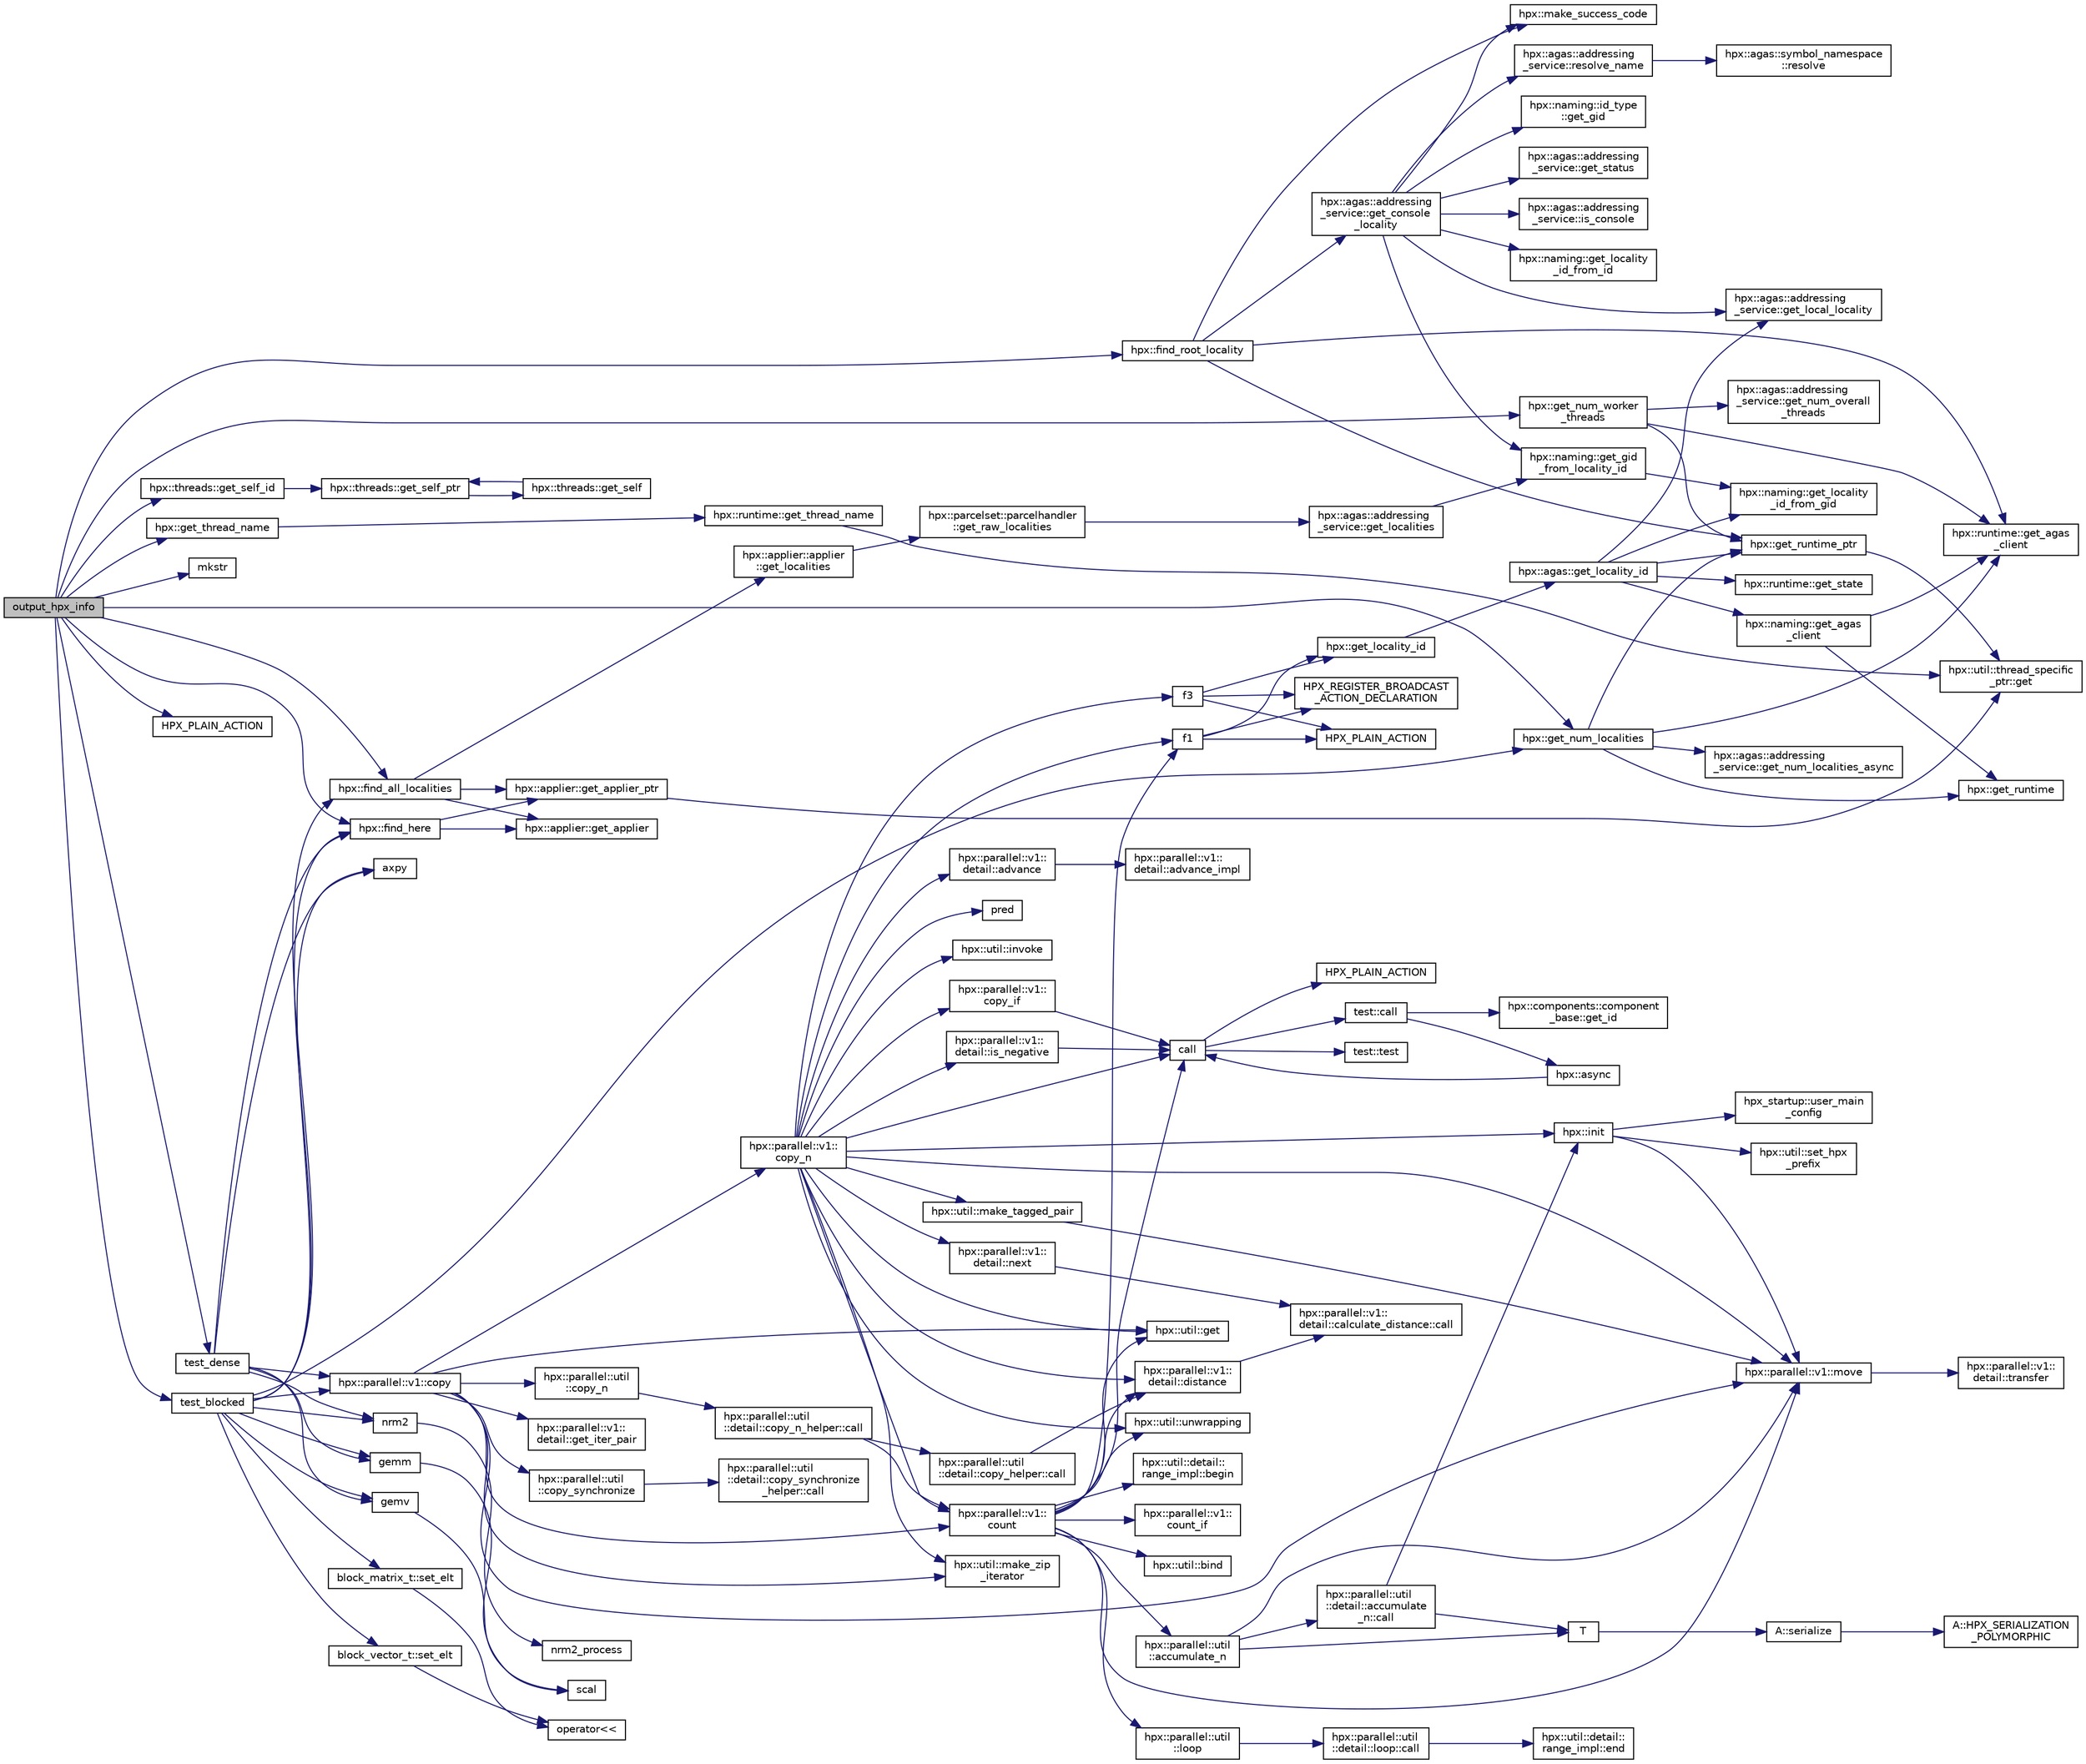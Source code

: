 digraph "output_hpx_info"
{
  edge [fontname="Helvetica",fontsize="10",labelfontname="Helvetica",labelfontsize="10"];
  node [fontname="Helvetica",fontsize="10",shape=record];
  rankdir="LR";
  Node118 [label="output_hpx_info",height=0.2,width=0.4,color="black", fillcolor="grey75", style="filled", fontcolor="black"];
  Node118 -> Node119 [color="midnightblue",fontsize="10",style="solid",fontname="Helvetica"];
  Node119 [label="hpx::get_num_localities",height=0.2,width=0.4,color="black", fillcolor="white", style="filled",URL="$d8/d83/namespacehpx.html#a8e7953a6163ccfab68ebf6e708b45615",tooltip="Asynchronously return the number of localities which are currently registered for the running applica..."];
  Node119 -> Node120 [color="midnightblue",fontsize="10",style="solid",fontname="Helvetica"];
  Node120 [label="hpx::get_runtime_ptr",height=0.2,width=0.4,color="black", fillcolor="white", style="filled",URL="$d8/d83/namespacehpx.html#af29daf2bb3e01b4d6495a1742b6cce64"];
  Node120 -> Node121 [color="midnightblue",fontsize="10",style="solid",fontname="Helvetica"];
  Node121 [label="hpx::util::thread_specific\l_ptr::get",height=0.2,width=0.4,color="black", fillcolor="white", style="filled",URL="$d4/d4c/structhpx_1_1util_1_1thread__specific__ptr.html#a3b27d8520710478aa41d1f74206bdba9"];
  Node119 -> Node122 [color="midnightblue",fontsize="10",style="solid",fontname="Helvetica"];
  Node122 [label="hpx::get_runtime",height=0.2,width=0.4,color="black", fillcolor="white", style="filled",URL="$d8/d83/namespacehpx.html#aef902cc6c7dd3b9fbadf34d1e850a070"];
  Node119 -> Node123 [color="midnightblue",fontsize="10",style="solid",fontname="Helvetica"];
  Node123 [label="hpx::runtime::get_agas\l_client",height=0.2,width=0.4,color="black", fillcolor="white", style="filled",URL="$d0/d7b/classhpx_1_1runtime.html#aeb5dddd30d6b9861669af8ad44d1a96a"];
  Node119 -> Node124 [color="midnightblue",fontsize="10",style="solid",fontname="Helvetica"];
  Node124 [label="hpx::agas::addressing\l_service::get_num_localities_async",height=0.2,width=0.4,color="black", fillcolor="white", style="filled",URL="$db/d58/structhpx_1_1agas_1_1addressing__service.html#a58ab179aa064fcb808a90d22e3b058f4",tooltip="Query for the number of all known localities. "];
  Node118 -> Node125 [color="midnightblue",fontsize="10",style="solid",fontname="Helvetica"];
  Node125 [label="hpx::find_here",height=0.2,width=0.4,color="black", fillcolor="white", style="filled",URL="$d8/d83/namespacehpx.html#af07c1b6e26bcdfb1138643a1a2133cf4",tooltip="Return the global id representing this locality. "];
  Node125 -> Node126 [color="midnightblue",fontsize="10",style="solid",fontname="Helvetica"];
  Node126 [label="hpx::applier::get_applier_ptr",height=0.2,width=0.4,color="black", fillcolor="white", style="filled",URL="$d8/dcb/namespacehpx_1_1applier.html#a617483cf2b77ad3a0aa428ade7b35299"];
  Node126 -> Node121 [color="midnightblue",fontsize="10",style="solid",fontname="Helvetica"];
  Node125 -> Node127 [color="midnightblue",fontsize="10",style="solid",fontname="Helvetica"];
  Node127 [label="hpx::applier::get_applier",height=0.2,width=0.4,color="black", fillcolor="white", style="filled",URL="$d8/dcb/namespacehpx_1_1applier.html#aba1147ab54a476403b37f20a39b1e239"];
  Node118 -> Node128 [color="midnightblue",fontsize="10",style="solid",fontname="Helvetica"];
  Node128 [label="hpx::find_root_locality",height=0.2,width=0.4,color="black", fillcolor="white", style="filled",URL="$d8/d83/namespacehpx.html#a91f701414a6c667c3b58a2e50b93ad0a",tooltip="Return the global id representing the root locality. "];
  Node128 -> Node120 [color="midnightblue",fontsize="10",style="solid",fontname="Helvetica"];
  Node128 -> Node123 [color="midnightblue",fontsize="10",style="solid",fontname="Helvetica"];
  Node128 -> Node129 [color="midnightblue",fontsize="10",style="solid",fontname="Helvetica"];
  Node129 [label="hpx::agas::addressing\l_service::get_console\l_locality",height=0.2,width=0.4,color="black", fillcolor="white", style="filled",URL="$db/d58/structhpx_1_1agas_1_1addressing__service.html#aae7aeb51157efaed2271de8e0b49e917",tooltip="Get locality locality_id of the console locality. "];
  Node129 -> Node130 [color="midnightblue",fontsize="10",style="solid",fontname="Helvetica"];
  Node130 [label="hpx::agas::addressing\l_service::get_status",height=0.2,width=0.4,color="black", fillcolor="white", style="filled",URL="$db/d58/structhpx_1_1agas_1_1addressing__service.html#a4d0305db2b63435b0418e4603b70533d"];
  Node129 -> Node131 [color="midnightblue",fontsize="10",style="solid",fontname="Helvetica"];
  Node131 [label="hpx::make_success_code",height=0.2,width=0.4,color="black", fillcolor="white", style="filled",URL="$d8/d83/namespacehpx.html#a0e8512a8f49e2a6c8185061181419d8f",tooltip="Returns error_code(hpx::success, \"success\", mode). "];
  Node129 -> Node132 [color="midnightblue",fontsize="10",style="solid",fontname="Helvetica"];
  Node132 [label="hpx::agas::addressing\l_service::is_console",height=0.2,width=0.4,color="black", fillcolor="white", style="filled",URL="$db/d58/structhpx_1_1agas_1_1addressing__service.html#aab78f53372b45edb3de49e2030af215b",tooltip="Returns whether this addressing_service represents the console locality. "];
  Node129 -> Node133 [color="midnightblue",fontsize="10",style="solid",fontname="Helvetica"];
  Node133 [label="hpx::agas::addressing\l_service::get_local_locality",height=0.2,width=0.4,color="black", fillcolor="white", style="filled",URL="$db/d58/structhpx_1_1agas_1_1addressing__service.html#ab52c19a37c2a7a006c6c15f90ad0539c"];
  Node129 -> Node134 [color="midnightblue",fontsize="10",style="solid",fontname="Helvetica"];
  Node134 [label="hpx::naming::get_gid\l_from_locality_id",height=0.2,width=0.4,color="black", fillcolor="white", style="filled",URL="$d4/dc9/namespacehpx_1_1naming.html#ae50a3ecdb5854b6a25a556ebc9830541"];
  Node134 -> Node135 [color="midnightblue",fontsize="10",style="solid",fontname="Helvetica"];
  Node135 [label="hpx::naming::get_locality\l_id_from_gid",height=0.2,width=0.4,color="black", fillcolor="white", style="filled",URL="$d4/dc9/namespacehpx_1_1naming.html#a7fd43037784560bd04fda9b49e33529f"];
  Node129 -> Node136 [color="midnightblue",fontsize="10",style="solid",fontname="Helvetica"];
  Node136 [label="hpx::agas::addressing\l_service::resolve_name",height=0.2,width=0.4,color="black", fillcolor="white", style="filled",URL="$db/d58/structhpx_1_1agas_1_1addressing__service.html#a958dcde257f99d445f7d9cafa6d55fbe"];
  Node136 -> Node137 [color="midnightblue",fontsize="10",style="solid",fontname="Helvetica"];
  Node137 [label="hpx::agas::symbol_namespace\l::resolve",height=0.2,width=0.4,color="black", fillcolor="white", style="filled",URL="$dd/d5e/structhpx_1_1agas_1_1symbol__namespace.html#a6e3738ab07d37cf31822ab6044e856e8"];
  Node129 -> Node138 [color="midnightblue",fontsize="10",style="solid",fontname="Helvetica"];
  Node138 [label="hpx::naming::get_locality\l_id_from_id",height=0.2,width=0.4,color="black", fillcolor="white", style="filled",URL="$d4/dc9/namespacehpx_1_1naming.html#af568527a84c2ea192f494afa8a236e8c"];
  Node129 -> Node139 [color="midnightblue",fontsize="10",style="solid",fontname="Helvetica"];
  Node139 [label="hpx::naming::id_type\l::get_gid",height=0.2,width=0.4,color="black", fillcolor="white", style="filled",URL="$db/dee/structhpx_1_1naming_1_1id__type.html#a0375af42ca6b0ff79e627d91bfae571b"];
  Node128 -> Node131 [color="midnightblue",fontsize="10",style="solid",fontname="Helvetica"];
  Node118 -> Node140 [color="midnightblue",fontsize="10",style="solid",fontname="Helvetica"];
  Node140 [label="hpx::find_all_localities",height=0.2,width=0.4,color="black", fillcolor="white", style="filled",URL="$d8/d83/namespacehpx.html#a820f6ca4310861d4f6390cbd066c659b",tooltip="Return the list of global ids representing all localities available to this application. "];
  Node140 -> Node126 [color="midnightblue",fontsize="10",style="solid",fontname="Helvetica"];
  Node140 -> Node127 [color="midnightblue",fontsize="10",style="solid",fontname="Helvetica"];
  Node140 -> Node141 [color="midnightblue",fontsize="10",style="solid",fontname="Helvetica"];
  Node141 [label="hpx::applier::applier\l::get_localities",height=0.2,width=0.4,color="black", fillcolor="white", style="filled",URL="$da/dcb/classhpx_1_1applier_1_1applier.html#a1d4a6d6d2a6e941d365075f597ce590f"];
  Node141 -> Node142 [color="midnightblue",fontsize="10",style="solid",fontname="Helvetica"];
  Node142 [label="hpx::parcelset::parcelhandler\l::get_raw_localities",height=0.2,width=0.4,color="black", fillcolor="white", style="filled",URL="$d4/d2f/classhpx_1_1parcelset_1_1parcelhandler.html#ac4cb84a74380ddbab1039ad7ab672007"];
  Node142 -> Node143 [color="midnightblue",fontsize="10",style="solid",fontname="Helvetica"];
  Node143 [label="hpx::agas::addressing\l_service::get_localities",height=0.2,width=0.4,color="black", fillcolor="white", style="filled",URL="$db/d58/structhpx_1_1agas_1_1addressing__service.html#a3d263988f86b2a4c26dbb8d734540a5a",tooltip="Query for the locality_ids of all known localities. "];
  Node143 -> Node134 [color="midnightblue",fontsize="10",style="solid",fontname="Helvetica"];
  Node118 -> Node144 [color="midnightblue",fontsize="10",style="solid",fontname="Helvetica"];
  Node144 [label="mkstr",height=0.2,width=0.4,color="black", fillcolor="white", style="filled",URL="$d5/d92/defs_8hh.html#acbba818dcead430e9e1292030264192d"];
  Node118 -> Node145 [color="midnightblue",fontsize="10",style="solid",fontname="Helvetica"];
  Node145 [label="hpx::get_num_worker\l_threads",height=0.2,width=0.4,color="black", fillcolor="white", style="filled",URL="$d8/d83/namespacehpx.html#ae0cb050327ed37e6863061bd1761409e",tooltip="Return the number of worker OS- threads used to execute HPX threads. "];
  Node145 -> Node120 [color="midnightblue",fontsize="10",style="solid",fontname="Helvetica"];
  Node145 -> Node123 [color="midnightblue",fontsize="10",style="solid",fontname="Helvetica"];
  Node145 -> Node146 [color="midnightblue",fontsize="10",style="solid",fontname="Helvetica"];
  Node146 [label="hpx::agas::addressing\l_service::get_num_overall\l_threads",height=0.2,width=0.4,color="black", fillcolor="white", style="filled",URL="$db/d58/structhpx_1_1agas_1_1addressing__service.html#a55800470ad2b28e283653df58d59ec49"];
  Node118 -> Node147 [color="midnightblue",fontsize="10",style="solid",fontname="Helvetica"];
  Node147 [label="hpx::threads::get_self_id",height=0.2,width=0.4,color="black", fillcolor="white", style="filled",URL="$d7/d28/namespacehpx_1_1threads.html#afafe0f900b9fac3d4ed3c747625c1cfe"];
  Node147 -> Node148 [color="midnightblue",fontsize="10",style="solid",fontname="Helvetica"];
  Node148 [label="hpx::threads::get_self_ptr",height=0.2,width=0.4,color="black", fillcolor="white", style="filled",URL="$d7/d28/namespacehpx_1_1threads.html#a22877ae347ad884cde3a51397dad6c53"];
  Node148 -> Node149 [color="midnightblue",fontsize="10",style="solid",fontname="Helvetica"];
  Node149 [label="hpx::threads::get_self",height=0.2,width=0.4,color="black", fillcolor="white", style="filled",URL="$d7/d28/namespacehpx_1_1threads.html#a07daf4d6d29233f20d66d41ab7b5b8e8"];
  Node149 -> Node148 [color="midnightblue",fontsize="10",style="solid",fontname="Helvetica"];
  Node118 -> Node150 [color="midnightblue",fontsize="10",style="solid",fontname="Helvetica"];
  Node150 [label="hpx::get_thread_name",height=0.2,width=0.4,color="black", fillcolor="white", style="filled",URL="$d8/d83/namespacehpx.html#aaa2a7b43b2655775e3811d5a3f9c0f5e",tooltip="Return the name of the calling thread. "];
  Node150 -> Node151 [color="midnightblue",fontsize="10",style="solid",fontname="Helvetica"];
  Node151 [label="hpx::runtime::get_thread_name",height=0.2,width=0.4,color="black", fillcolor="white", style="filled",URL="$d0/d7b/classhpx_1_1runtime.html#adeb6fca03ce5ab9019872891481aa31f",tooltip="Return the name of the calling thread. "];
  Node151 -> Node121 [color="midnightblue",fontsize="10",style="solid",fontname="Helvetica"];
  Node118 -> Node152 [color="midnightblue",fontsize="10",style="solid",fontname="Helvetica"];
  Node152 [label="HPX_PLAIN_ACTION",height=0.2,width=0.4,color="black", fillcolor="white", style="filled",URL="$d9/d0f/main_8cc.html#a3746d6153b6f113ec012c8cb955ee3a1"];
  Node118 -> Node153 [color="midnightblue",fontsize="10",style="solid",fontname="Helvetica"];
  Node153 [label="test_dense",height=0.2,width=0.4,color="black", fillcolor="white", style="filled",URL="$d6/d96/tests_8cc.html#afc18472d3b5d5c43c321bab65a841aec"];
  Node153 -> Node125 [color="midnightblue",fontsize="10",style="solid",fontname="Helvetica"];
  Node153 -> Node154 [color="midnightblue",fontsize="10",style="solid",fontname="Helvetica"];
  Node154 [label="hpx::parallel::v1::copy",height=0.2,width=0.4,color="black", fillcolor="white", style="filled",URL="$db/db9/namespacehpx_1_1parallel_1_1v1.html#a502f993845638113034b4a1629b7a3c7"];
  Node154 -> Node155 [color="midnightblue",fontsize="10",style="solid",fontname="Helvetica"];
  Node155 [label="hpx::parallel::v1::\lcopy_n",height=0.2,width=0.4,color="black", fillcolor="white", style="filled",URL="$db/db9/namespacehpx_1_1parallel_1_1v1.html#a62b381b00123e950f7cd81ae9b16c4a6"];
  Node155 -> Node156 [color="midnightblue",fontsize="10",style="solid",fontname="Helvetica"];
  Node156 [label="hpx::util::make_tagged_pair",height=0.2,width=0.4,color="black", fillcolor="white", style="filled",URL="$df/dad/namespacehpx_1_1util.html#afa71e8b7f4f559051a5ff14a508c543c"];
  Node156 -> Node157 [color="midnightblue",fontsize="10",style="solid",fontname="Helvetica"];
  Node157 [label="hpx::parallel::v1::move",height=0.2,width=0.4,color="black", fillcolor="white", style="filled",URL="$db/db9/namespacehpx_1_1parallel_1_1v1.html#aa7c4ede081ce786c9d1eb1adff495cfc"];
  Node157 -> Node158 [color="midnightblue",fontsize="10",style="solid",fontname="Helvetica"];
  Node158 [label="hpx::parallel::v1::\ldetail::transfer",height=0.2,width=0.4,color="black", fillcolor="white", style="filled",URL="$d2/ddd/namespacehpx_1_1parallel_1_1v1_1_1detail.html#ab1b56a05e1885ca7cc7ffa1804dd2f3c"];
  Node155 -> Node159 [color="midnightblue",fontsize="10",style="solid",fontname="Helvetica"];
  Node159 [label="hpx::parallel::v1::\ldetail::is_negative",height=0.2,width=0.4,color="black", fillcolor="white", style="filled",URL="$d2/ddd/namespacehpx_1_1parallel_1_1v1_1_1detail.html#adf2e40fc4b20ad0fd442ee3118a4d527"];
  Node159 -> Node160 [color="midnightblue",fontsize="10",style="solid",fontname="Helvetica"];
  Node160 [label="call",height=0.2,width=0.4,color="black", fillcolor="white", style="filled",URL="$d2/d67/promise__1620_8cpp.html#a58357f0b82bc761e1d0b9091ed563a70"];
  Node160 -> Node161 [color="midnightblue",fontsize="10",style="solid",fontname="Helvetica"];
  Node161 [label="test::test",height=0.2,width=0.4,color="black", fillcolor="white", style="filled",URL="$d8/d89/structtest.html#ab42d5ece712d716b04cb3f686f297a26"];
  Node160 -> Node162 [color="midnightblue",fontsize="10",style="solid",fontname="Helvetica"];
  Node162 [label="HPX_PLAIN_ACTION",height=0.2,width=0.4,color="black", fillcolor="white", style="filled",URL="$d2/d67/promise__1620_8cpp.html#ab96aab827a4b1fcaf66cfe0ba83fef23"];
  Node160 -> Node163 [color="midnightblue",fontsize="10",style="solid",fontname="Helvetica"];
  Node163 [label="test::call",height=0.2,width=0.4,color="black", fillcolor="white", style="filled",URL="$d8/d89/structtest.html#aeb29e7ed6518b9426ccf1344c52620ae"];
  Node163 -> Node164 [color="midnightblue",fontsize="10",style="solid",fontname="Helvetica"];
  Node164 [label="hpx::async",height=0.2,width=0.4,color="black", fillcolor="white", style="filled",URL="$d8/d83/namespacehpx.html#acb7d8e37b73b823956ce144f9a57eaa4"];
  Node164 -> Node160 [color="midnightblue",fontsize="10",style="solid",fontname="Helvetica"];
  Node163 -> Node165 [color="midnightblue",fontsize="10",style="solid",fontname="Helvetica"];
  Node165 [label="hpx::components::component\l_base::get_id",height=0.2,width=0.4,color="black", fillcolor="white", style="filled",URL="$d2/de6/classhpx_1_1components_1_1component__base.html#a4c8fd93514039bdf01c48d66d82b19cd"];
  Node155 -> Node166 [color="midnightblue",fontsize="10",style="solid",fontname="Helvetica"];
  Node166 [label="hpx::util::get",height=0.2,width=0.4,color="black", fillcolor="white", style="filled",URL="$df/dad/namespacehpx_1_1util.html#a5cbd3c41f03f4d4acaedaa4777e3cc02"];
  Node155 -> Node160 [color="midnightblue",fontsize="10",style="solid",fontname="Helvetica"];
  Node155 -> Node167 [color="midnightblue",fontsize="10",style="solid",fontname="Helvetica"];
  Node167 [label="pred",height=0.2,width=0.4,color="black", fillcolor="white", style="filled",URL="$dc/d8b/cxx11__std__thread_8cpp.html#a31ff3168522b47b050989c5e07dd8408"];
  Node155 -> Node168 [color="midnightblue",fontsize="10",style="solid",fontname="Helvetica"];
  Node168 [label="hpx::util::invoke",height=0.2,width=0.4,color="black", fillcolor="white", style="filled",URL="$df/dad/namespacehpx_1_1util.html#a9ed3f52b36e725e476dbf5099134ed3d"];
  Node155 -> Node169 [color="midnightblue",fontsize="10",style="solid",fontname="Helvetica"];
  Node169 [label="hpx::parallel::v1::\lcopy_if",height=0.2,width=0.4,color="black", fillcolor="white", style="filled",URL="$db/db9/namespacehpx_1_1parallel_1_1v1.html#a9a749519e8f71f886d23aecb6ceaaf8a"];
  Node169 -> Node160 [color="midnightblue",fontsize="10",style="solid",fontname="Helvetica"];
  Node155 -> Node170 [color="midnightblue",fontsize="10",style="solid",fontname="Helvetica"];
  Node170 [label="hpx::parallel::v1::\lcount",height=0.2,width=0.4,color="black", fillcolor="white", style="filled",URL="$db/db9/namespacehpx_1_1parallel_1_1v1.html#a19d058114a2bd44801aab4176b188e23"];
  Node170 -> Node171 [color="midnightblue",fontsize="10",style="solid",fontname="Helvetica"];
  Node171 [label="hpx::parallel::v1::\lcount_if",height=0.2,width=0.4,color="black", fillcolor="white", style="filled",URL="$db/db9/namespacehpx_1_1parallel_1_1v1.html#ad836ff017ec208c2d6388a9b47b05ce0"];
  Node170 -> Node172 [color="midnightblue",fontsize="10",style="solid",fontname="Helvetica"];
  Node172 [label="f1",height=0.2,width=0.4,color="black", fillcolor="white", style="filled",URL="$d8/d8b/broadcast_8cpp.html#a1751fbd41f2529b84514a9dbd767959a"];
  Node172 -> Node173 [color="midnightblue",fontsize="10",style="solid",fontname="Helvetica"];
  Node173 [label="hpx::get_locality_id",height=0.2,width=0.4,color="black", fillcolor="white", style="filled",URL="$d8/d83/namespacehpx.html#a158d7c54a657bb364c1704033010697b",tooltip="Return the number of the locality this function is being called from. "];
  Node173 -> Node174 [color="midnightblue",fontsize="10",style="solid",fontname="Helvetica"];
  Node174 [label="hpx::agas::get_locality_id",height=0.2,width=0.4,color="black", fillcolor="white", style="filled",URL="$dc/d54/namespacehpx_1_1agas.html#a491cc2ddecdf0f1a9129900caa6a4d3e"];
  Node174 -> Node120 [color="midnightblue",fontsize="10",style="solid",fontname="Helvetica"];
  Node174 -> Node175 [color="midnightblue",fontsize="10",style="solid",fontname="Helvetica"];
  Node175 [label="hpx::runtime::get_state",height=0.2,width=0.4,color="black", fillcolor="white", style="filled",URL="$d0/d7b/classhpx_1_1runtime.html#ab405f80e060dac95d624520f38b0524c"];
  Node174 -> Node176 [color="midnightblue",fontsize="10",style="solid",fontname="Helvetica"];
  Node176 [label="hpx::naming::get_agas\l_client",height=0.2,width=0.4,color="black", fillcolor="white", style="filled",URL="$d4/dc9/namespacehpx_1_1naming.html#a0408fffd5d34b620712a801b0ae3b032"];
  Node176 -> Node122 [color="midnightblue",fontsize="10",style="solid",fontname="Helvetica"];
  Node176 -> Node123 [color="midnightblue",fontsize="10",style="solid",fontname="Helvetica"];
  Node174 -> Node133 [color="midnightblue",fontsize="10",style="solid",fontname="Helvetica"];
  Node174 -> Node135 [color="midnightblue",fontsize="10",style="solid",fontname="Helvetica"];
  Node172 -> Node177 [color="midnightblue",fontsize="10",style="solid",fontname="Helvetica"];
  Node177 [label="HPX_PLAIN_ACTION",height=0.2,width=0.4,color="black", fillcolor="white", style="filled",URL="$d8/d8b/broadcast_8cpp.html#a19685a0394ce6a99351f7a679f6eeefc"];
  Node172 -> Node178 [color="midnightblue",fontsize="10",style="solid",fontname="Helvetica"];
  Node178 [label="HPX_REGISTER_BROADCAST\l_ACTION_DECLARATION",height=0.2,width=0.4,color="black", fillcolor="white", style="filled",URL="$d7/d38/addressing__service_8cpp.html#a573d764d9cb34eec46a4bdffcf07875f"];
  Node170 -> Node179 [color="midnightblue",fontsize="10",style="solid",fontname="Helvetica"];
  Node179 [label="hpx::parallel::util\l::loop",height=0.2,width=0.4,color="black", fillcolor="white", style="filled",URL="$df/dc6/namespacehpx_1_1parallel_1_1util.html#a3f434e00f42929aac85debb8c5782213"];
  Node179 -> Node180 [color="midnightblue",fontsize="10",style="solid",fontname="Helvetica"];
  Node180 [label="hpx::parallel::util\l::detail::loop::call",height=0.2,width=0.4,color="black", fillcolor="white", style="filled",URL="$da/d06/structhpx_1_1parallel_1_1util_1_1detail_1_1loop.html#a5c5e8dbda782f09cdb7bc2509e3bf09e"];
  Node180 -> Node181 [color="midnightblue",fontsize="10",style="solid",fontname="Helvetica"];
  Node181 [label="hpx::util::detail::\lrange_impl::end",height=0.2,width=0.4,color="black", fillcolor="white", style="filled",URL="$d4/d4a/namespacehpx_1_1util_1_1detail_1_1range__impl.html#afb2ea48b0902f52ee4d8b764807b4316"];
  Node170 -> Node182 [color="midnightblue",fontsize="10",style="solid",fontname="Helvetica"];
  Node182 [label="hpx::util::bind",height=0.2,width=0.4,color="black", fillcolor="white", style="filled",URL="$df/dad/namespacehpx_1_1util.html#ad844caedf82a0173d6909d910c3e48c6"];
  Node170 -> Node157 [color="midnightblue",fontsize="10",style="solid",fontname="Helvetica"];
  Node170 -> Node166 [color="midnightblue",fontsize="10",style="solid",fontname="Helvetica"];
  Node170 -> Node160 [color="midnightblue",fontsize="10",style="solid",fontname="Helvetica"];
  Node170 -> Node183 [color="midnightblue",fontsize="10",style="solid",fontname="Helvetica"];
  Node183 [label="hpx::parallel::v1::\ldetail::distance",height=0.2,width=0.4,color="black", fillcolor="white", style="filled",URL="$d2/ddd/namespacehpx_1_1parallel_1_1v1_1_1detail.html#a6bea3c6a5f470cad11f27ee6bab4a33f"];
  Node183 -> Node184 [color="midnightblue",fontsize="10",style="solid",fontname="Helvetica"];
  Node184 [label="hpx::parallel::v1::\ldetail::calculate_distance::call",height=0.2,width=0.4,color="black", fillcolor="white", style="filled",URL="$db/dfa/structhpx_1_1parallel_1_1v1_1_1detail_1_1calculate__distance.html#a950a6627830a7d019ac0e734b0a447bf"];
  Node170 -> Node185 [color="midnightblue",fontsize="10",style="solid",fontname="Helvetica"];
  Node185 [label="hpx::util::unwrapping",height=0.2,width=0.4,color="black", fillcolor="white", style="filled",URL="$df/dad/namespacehpx_1_1util.html#a7529d9ac687684c33403cdd1f9cef8e4"];
  Node170 -> Node186 [color="midnightblue",fontsize="10",style="solid",fontname="Helvetica"];
  Node186 [label="hpx::parallel::util\l::accumulate_n",height=0.2,width=0.4,color="black", fillcolor="white", style="filled",URL="$df/dc6/namespacehpx_1_1parallel_1_1util.html#af19f9a2722f97c2247ea5d0dbb5e2d25"];
  Node186 -> Node187 [color="midnightblue",fontsize="10",style="solid",fontname="Helvetica"];
  Node187 [label="hpx::parallel::util\l::detail::accumulate\l_n::call",height=0.2,width=0.4,color="black", fillcolor="white", style="filled",URL="$d8/d3b/structhpx_1_1parallel_1_1util_1_1detail_1_1accumulate__n.html#a765aceb8ab313fc92f7c4aaf70ccca8f"];
  Node187 -> Node188 [color="midnightblue",fontsize="10",style="solid",fontname="Helvetica"];
  Node188 [label="hpx::init",height=0.2,width=0.4,color="black", fillcolor="white", style="filled",URL="$d8/d83/namespacehpx.html#a3c694ea960b47c56b33351ba16e3d76b",tooltip="Main entry point for launching the HPX runtime system. "];
  Node188 -> Node189 [color="midnightblue",fontsize="10",style="solid",fontname="Helvetica"];
  Node189 [label="hpx::util::set_hpx\l_prefix",height=0.2,width=0.4,color="black", fillcolor="white", style="filled",URL="$df/dad/namespacehpx_1_1util.html#ae40a23c1ba0a48d9304dcf717a95793e"];
  Node188 -> Node190 [color="midnightblue",fontsize="10",style="solid",fontname="Helvetica"];
  Node190 [label="hpx_startup::user_main\l_config",height=0.2,width=0.4,color="black", fillcolor="white", style="filled",URL="$d3/dd2/namespacehpx__startup.html#aaac571d88bd3912a4225a23eb3261637"];
  Node188 -> Node157 [color="midnightblue",fontsize="10",style="solid",fontname="Helvetica"];
  Node187 -> Node191 [color="midnightblue",fontsize="10",style="solid",fontname="Helvetica"];
  Node191 [label="T",height=0.2,width=0.4,color="black", fillcolor="white", style="filled",URL="$db/d33/polymorphic__semiintrusive__template_8cpp.html#ad187658f9cb91c1312b39ae7e896f1ea"];
  Node191 -> Node192 [color="midnightblue",fontsize="10",style="solid",fontname="Helvetica"];
  Node192 [label="A::serialize",height=0.2,width=0.4,color="black", fillcolor="white", style="filled",URL="$d7/da0/struct_a.html#a5f5c287cf471e274ed9dda0da1592212"];
  Node192 -> Node193 [color="midnightblue",fontsize="10",style="solid",fontname="Helvetica"];
  Node193 [label="A::HPX_SERIALIZATION\l_POLYMORPHIC",height=0.2,width=0.4,color="black", fillcolor="white", style="filled",URL="$d7/da0/struct_a.html#ada978cc156cebbafddb1f3aa4c01918c"];
  Node186 -> Node157 [color="midnightblue",fontsize="10",style="solid",fontname="Helvetica"];
  Node186 -> Node191 [color="midnightblue",fontsize="10",style="solid",fontname="Helvetica"];
  Node170 -> Node194 [color="midnightblue",fontsize="10",style="solid",fontname="Helvetica"];
  Node194 [label="hpx::util::detail::\lrange_impl::begin",height=0.2,width=0.4,color="black", fillcolor="white", style="filled",URL="$d4/d4a/namespacehpx_1_1util_1_1detail_1_1range__impl.html#a31e165df2b865cdd961f35ce938db41a"];
  Node155 -> Node183 [color="midnightblue",fontsize="10",style="solid",fontname="Helvetica"];
  Node155 -> Node188 [color="midnightblue",fontsize="10",style="solid",fontname="Helvetica"];
  Node155 -> Node195 [color="midnightblue",fontsize="10",style="solid",fontname="Helvetica"];
  Node195 [label="hpx::util::make_zip\l_iterator",height=0.2,width=0.4,color="black", fillcolor="white", style="filled",URL="$df/dad/namespacehpx_1_1util.html#a2f68369b316e5699be2c81c04e3ee209"];
  Node155 -> Node172 [color="midnightblue",fontsize="10",style="solid",fontname="Helvetica"];
  Node155 -> Node196 [color="midnightblue",fontsize="10",style="solid",fontname="Helvetica"];
  Node196 [label="f3",height=0.2,width=0.4,color="black", fillcolor="white", style="filled",URL="$d8/d8b/broadcast_8cpp.html#a9bac347cb7dd97427ecd2dd58525b646"];
  Node196 -> Node173 [color="midnightblue",fontsize="10",style="solid",fontname="Helvetica"];
  Node196 -> Node177 [color="midnightblue",fontsize="10",style="solid",fontname="Helvetica"];
  Node196 -> Node178 [color="midnightblue",fontsize="10",style="solid",fontname="Helvetica"];
  Node155 -> Node197 [color="midnightblue",fontsize="10",style="solid",fontname="Helvetica"];
  Node197 [label="hpx::parallel::v1::\ldetail::next",height=0.2,width=0.4,color="black", fillcolor="white", style="filled",URL="$d2/ddd/namespacehpx_1_1parallel_1_1v1_1_1detail.html#a0a6696d8c17a32b8ebfaa496b9ab3332"];
  Node197 -> Node184 [color="midnightblue",fontsize="10",style="solid",fontname="Helvetica"];
  Node155 -> Node198 [color="midnightblue",fontsize="10",style="solid",fontname="Helvetica"];
  Node198 [label="hpx::parallel::v1::\ldetail::advance",height=0.2,width=0.4,color="black", fillcolor="white", style="filled",URL="$d2/ddd/namespacehpx_1_1parallel_1_1v1_1_1detail.html#ad9fca7bce7b3e3c32302967ffc1fb4a4"];
  Node198 -> Node199 [color="midnightblue",fontsize="10",style="solid",fontname="Helvetica"];
  Node199 [label="hpx::parallel::v1::\ldetail::advance_impl",height=0.2,width=0.4,color="black", fillcolor="white", style="filled",URL="$d2/ddd/namespacehpx_1_1parallel_1_1v1_1_1detail.html#ad4fa62ca115927187e4063b65ee5f317"];
  Node155 -> Node157 [color="midnightblue",fontsize="10",style="solid",fontname="Helvetica"];
  Node155 -> Node185 [color="midnightblue",fontsize="10",style="solid",fontname="Helvetica"];
  Node154 -> Node170 [color="midnightblue",fontsize="10",style="solid",fontname="Helvetica"];
  Node154 -> Node200 [color="midnightblue",fontsize="10",style="solid",fontname="Helvetica"];
  Node200 [label="hpx::parallel::util\l::copy_n",height=0.2,width=0.4,color="black", fillcolor="white", style="filled",URL="$df/dc6/namespacehpx_1_1parallel_1_1util.html#ab30b19e9d50f04c88be6cb7408c82987"];
  Node200 -> Node201 [color="midnightblue",fontsize="10",style="solid",fontname="Helvetica"];
  Node201 [label="hpx::parallel::util\l::detail::copy_n_helper::call",height=0.2,width=0.4,color="black", fillcolor="white", style="filled",URL="$de/d50/structhpx_1_1parallel_1_1util_1_1detail_1_1copy__n__helper.html#ae283ae8df16258386dd2aa4d58d4df8e"];
  Node201 -> Node170 [color="midnightblue",fontsize="10",style="solid",fontname="Helvetica"];
  Node201 -> Node202 [color="midnightblue",fontsize="10",style="solid",fontname="Helvetica"];
  Node202 [label="hpx::parallel::util\l::detail::copy_helper::call",height=0.2,width=0.4,color="black", fillcolor="white", style="filled",URL="$db/d59/structhpx_1_1parallel_1_1util_1_1detail_1_1copy__helper.html#ac801832edc0b6a84595880bb4613cb60"];
  Node202 -> Node183 [color="midnightblue",fontsize="10",style="solid",fontname="Helvetica"];
  Node154 -> Node203 [color="midnightblue",fontsize="10",style="solid",fontname="Helvetica"];
  Node203 [label="hpx::parallel::v1::\ldetail::get_iter_pair",height=0.2,width=0.4,color="black", fillcolor="white", style="filled",URL="$d2/ddd/namespacehpx_1_1parallel_1_1v1_1_1detail.html#ac4d3c2918035705998b9b049c5440119"];
  Node154 -> Node195 [color="midnightblue",fontsize="10",style="solid",fontname="Helvetica"];
  Node154 -> Node166 [color="midnightblue",fontsize="10",style="solid",fontname="Helvetica"];
  Node154 -> Node204 [color="midnightblue",fontsize="10",style="solid",fontname="Helvetica"];
  Node204 [label="hpx::parallel::util\l::copy_synchronize",height=0.2,width=0.4,color="black", fillcolor="white", style="filled",URL="$df/dc6/namespacehpx_1_1parallel_1_1util.html#ad33c06f9b1fc663f33b9fb189390e71b"];
  Node204 -> Node205 [color="midnightblue",fontsize="10",style="solid",fontname="Helvetica"];
  Node205 [label="hpx::parallel::util\l::detail::copy_synchronize\l_helper::call",height=0.2,width=0.4,color="black", fillcolor="white", style="filled",URL="$d7/d41/structhpx_1_1parallel_1_1util_1_1detail_1_1copy__synchronize__helper.html#a7c8e8c72844a8fd415b6b3517cc1a224"];
  Node154 -> Node157 [color="midnightblue",fontsize="10",style="solid",fontname="Helvetica"];
  Node153 -> Node206 [color="midnightblue",fontsize="10",style="solid",fontname="Helvetica"];
  Node206 [label="axpy",height=0.2,width=0.4,color="black", fillcolor="white", style="filled",URL="$d5/d1b/algorithms_8cc.html#a1f86407d889fdb0f0a40077642045dfb"];
  Node153 -> Node207 [color="midnightblue",fontsize="10",style="solid",fontname="Helvetica"];
  Node207 [label="nrm2",height=0.2,width=0.4,color="black", fillcolor="white", style="filled",URL="$d5/d1b/algorithms_8cc.html#ab5fbeaa62a38fe497c0afa3d63c0a96f"];
  Node207 -> Node208 [color="midnightblue",fontsize="10",style="solid",fontname="Helvetica"];
  Node208 [label="nrm2_process",height=0.2,width=0.4,color="black", fillcolor="white", style="filled",URL="$d5/d1b/algorithms_8cc.html#a6279f33dc7e6d96b47a346e160e7b74a"];
  Node153 -> Node209 [color="midnightblue",fontsize="10",style="solid",fontname="Helvetica"];
  Node209 [label="gemv",height=0.2,width=0.4,color="black", fillcolor="white", style="filled",URL="$d5/d1b/algorithms_8cc.html#a134fc7cf226e8a69d5db6c8dc2bd15bb"];
  Node209 -> Node210 [color="midnightblue",fontsize="10",style="solid",fontname="Helvetica"];
  Node210 [label="scal",height=0.2,width=0.4,color="black", fillcolor="white", style="filled",URL="$d5/d1b/algorithms_8cc.html#a5355c3f830f89e040bf98a7c55543d88"];
  Node153 -> Node211 [color="midnightblue",fontsize="10",style="solid",fontname="Helvetica"];
  Node211 [label="gemm",height=0.2,width=0.4,color="black", fillcolor="white", style="filled",URL="$d5/d1b/algorithms_8cc.html#a54b905a5af6938a15e602242d1c0b00d"];
  Node211 -> Node210 [color="midnightblue",fontsize="10",style="solid",fontname="Helvetica"];
  Node118 -> Node212 [color="midnightblue",fontsize="10",style="solid",fontname="Helvetica"];
  Node212 [label="test_blocked",height=0.2,width=0.4,color="black", fillcolor="white", style="filled",URL="$d6/d96/tests_8cc.html#a0dc326736d80613005e0cd8046735b9e"];
  Node212 -> Node119 [color="midnightblue",fontsize="10",style="solid",fontname="Helvetica"];
  Node212 -> Node140 [color="midnightblue",fontsize="10",style="solid",fontname="Helvetica"];
  Node212 -> Node125 [color="midnightblue",fontsize="10",style="solid",fontname="Helvetica"];
  Node212 -> Node213 [color="midnightblue",fontsize="10",style="solid",fontname="Helvetica"];
  Node213 [label="block_vector_t::set_elt",height=0.2,width=0.4,color="black", fillcolor="white", style="filled",URL="$d4/de8/structblock__vector__t.html#a78b90acfeca8adc8bd274c856d0fa63b"];
  Node213 -> Node214 [color="midnightblue",fontsize="10",style="solid",fontname="Helvetica"];
  Node214 [label="operator\<\<",height=0.2,width=0.4,color="black", fillcolor="white", style="filled",URL="$dc/de8/block__matrix_8hh.html#a4687b07b73ef1faf257a3326e0fd145a"];
  Node212 -> Node215 [color="midnightblue",fontsize="10",style="solid",fontname="Helvetica"];
  Node215 [label="block_matrix_t::set_elt",height=0.2,width=0.4,color="black", fillcolor="white", style="filled",URL="$d5/d16/structblock__matrix__t.html#aa895cb2cdbe99cb395430b7610a0ddf1"];
  Node215 -> Node214 [color="midnightblue",fontsize="10",style="solid",fontname="Helvetica"];
  Node212 -> Node154 [color="midnightblue",fontsize="10",style="solid",fontname="Helvetica"];
  Node212 -> Node206 [color="midnightblue",fontsize="10",style="solid",fontname="Helvetica"];
  Node212 -> Node207 [color="midnightblue",fontsize="10",style="solid",fontname="Helvetica"];
  Node212 -> Node209 [color="midnightblue",fontsize="10",style="solid",fontname="Helvetica"];
  Node212 -> Node211 [color="midnightblue",fontsize="10",style="solid",fontname="Helvetica"];
}
